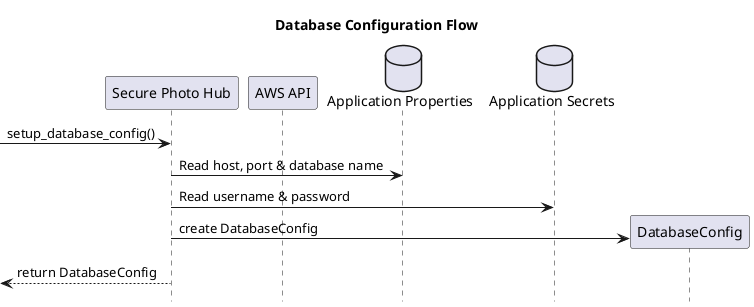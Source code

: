 @startuml
hide footbox
title Database Configuration Flow
participant "Secure Photo Hub" as SecurePhotoHub
participant "AWS API" as AWSAPI
database "Application Properties" as AppProperties
database "Application Secrets" as AppSecrets

[-> SecurePhotoHub : setup_database_config()

SecurePhotoHub -> AppProperties : Read host, port & database name
SecurePhotoHub -> AppSecrets : Read username & password

create DatabaseConfig
SecurePhotoHub -> DatabaseConfig : create DatabaseConfig
[<-- SecurePhotoHub : return DatabaseConfig
@enduml